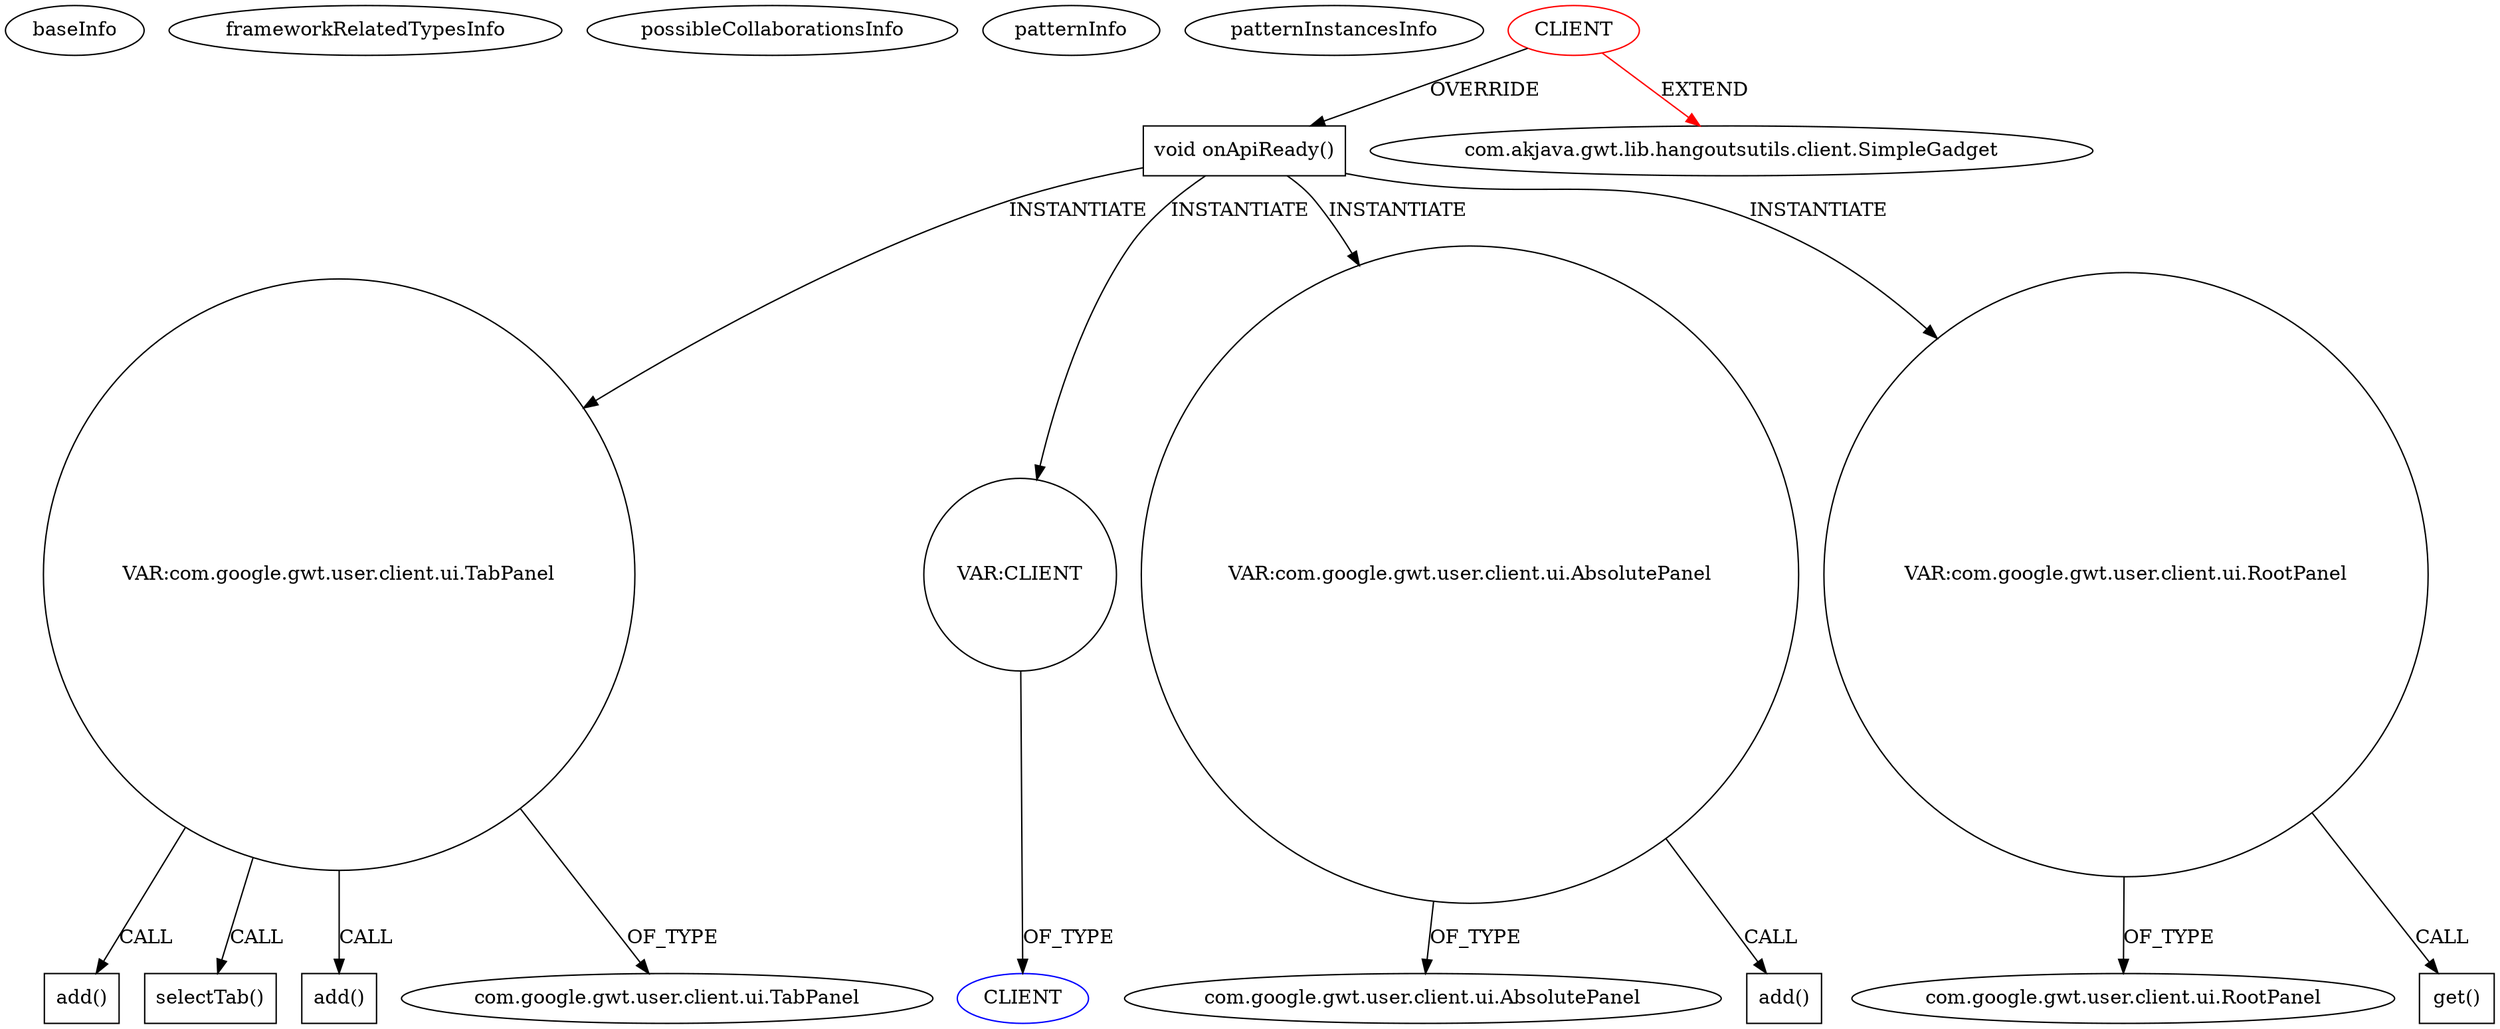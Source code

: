 digraph {
baseInfo[graphId=1790,category="pattern",isAnonymous=false,possibleRelation=false]
frameworkRelatedTypesInfo[0="com.akjava.gwt.lib.hangoutsutils.client.SimpleGadget"]
possibleCollaborationsInfo[]
patternInfo[frequency=2.0,patternRootClient=0]
patternInstancesInfo[0="akjava-GWT-Hangouts~/akjava-GWT-Hangouts/GWT-Hangouts-master/apps/easyoverlay/src/com/akjava/gwt/hangout/easyoverlay/client/EasyOverlay.java~EasyOverlay~492",1="akjava-GWT-Hangouts~/akjava-GWT-Hangouts/GWT-Hangouts-master/apps/hangout-test/src/com/akjava/gwt/hangout/test2/client/Test2.java~Test2~529"]
31[label="void onApiReady()",vertexType="OVERRIDING_METHOD_DECLARATION",isFrameworkType=false,shape=box]
0[label="CLIENT",vertexType="ROOT_CLIENT_CLASS_DECLARATION",isFrameworkType=false,color=red]
44[label="VAR:com.google.gwt.user.client.ui.TabPanel",vertexType="VARIABLE_EXPRESION",isFrameworkType=false,shape=circle]
365[label="VAR:CLIENT",vertexType="VARIABLE_EXPRESION",isFrameworkType=false,shape=circle]
527[label="add()",vertexType="INSIDE_CALL",isFrameworkType=false,shape=box]
1[label="com.akjava.gwt.lib.hangoutsutils.client.SimpleGadget",vertexType="FRAMEWORK_CLASS_TYPE",isFrameworkType=false]
378[label="selectTab()",vertexType="INSIDE_CALL",isFrameworkType=false,shape=box]
366[label="CLIENT",vertexType="REFERENCE_CLIENT_CLASS_DECLARATION",isFrameworkType=false,color=blue]
45[label="add()",vertexType="INSIDE_CALL",isFrameworkType=false,shape=box]
28[label="com.google.gwt.user.client.ui.TabPanel",vertexType="FRAMEWORK_CLASS_TYPE",isFrameworkType=false]
69[label="VAR:com.google.gwt.user.client.ui.AbsolutePanel",vertexType="VARIABLE_EXPRESION",isFrameworkType=false,shape=circle]
71[label="com.google.gwt.user.client.ui.AbsolutePanel",vertexType="FRAMEWORK_CLASS_TYPE",isFrameworkType=false]
70[label="add()",vertexType="INSIDE_CALL",isFrameworkType=false,shape=box]
72[label="VAR:com.google.gwt.user.client.ui.RootPanel",vertexType="VARIABLE_EXPRESION",isFrameworkType=false,shape=circle]
74[label="com.google.gwt.user.client.ui.RootPanel",vertexType="FRAMEWORK_CLASS_TYPE",isFrameworkType=false]
73[label="get()",vertexType="INSIDE_CALL",isFrameworkType=false,shape=box]
0->31[label="OVERRIDE"]
31->69[label="INSTANTIATE"]
44->28[label="OF_TYPE"]
69->70[label="CALL"]
44->378[label="CALL"]
365->366[label="OF_TYPE"]
44->527[label="CALL"]
72->73[label="CALL"]
69->71[label="OF_TYPE"]
31->365[label="INSTANTIATE"]
44->45[label="CALL"]
31->44[label="INSTANTIATE"]
72->74[label="OF_TYPE"]
31->72[label="INSTANTIATE"]
0->1[label="EXTEND",color=red]
}
